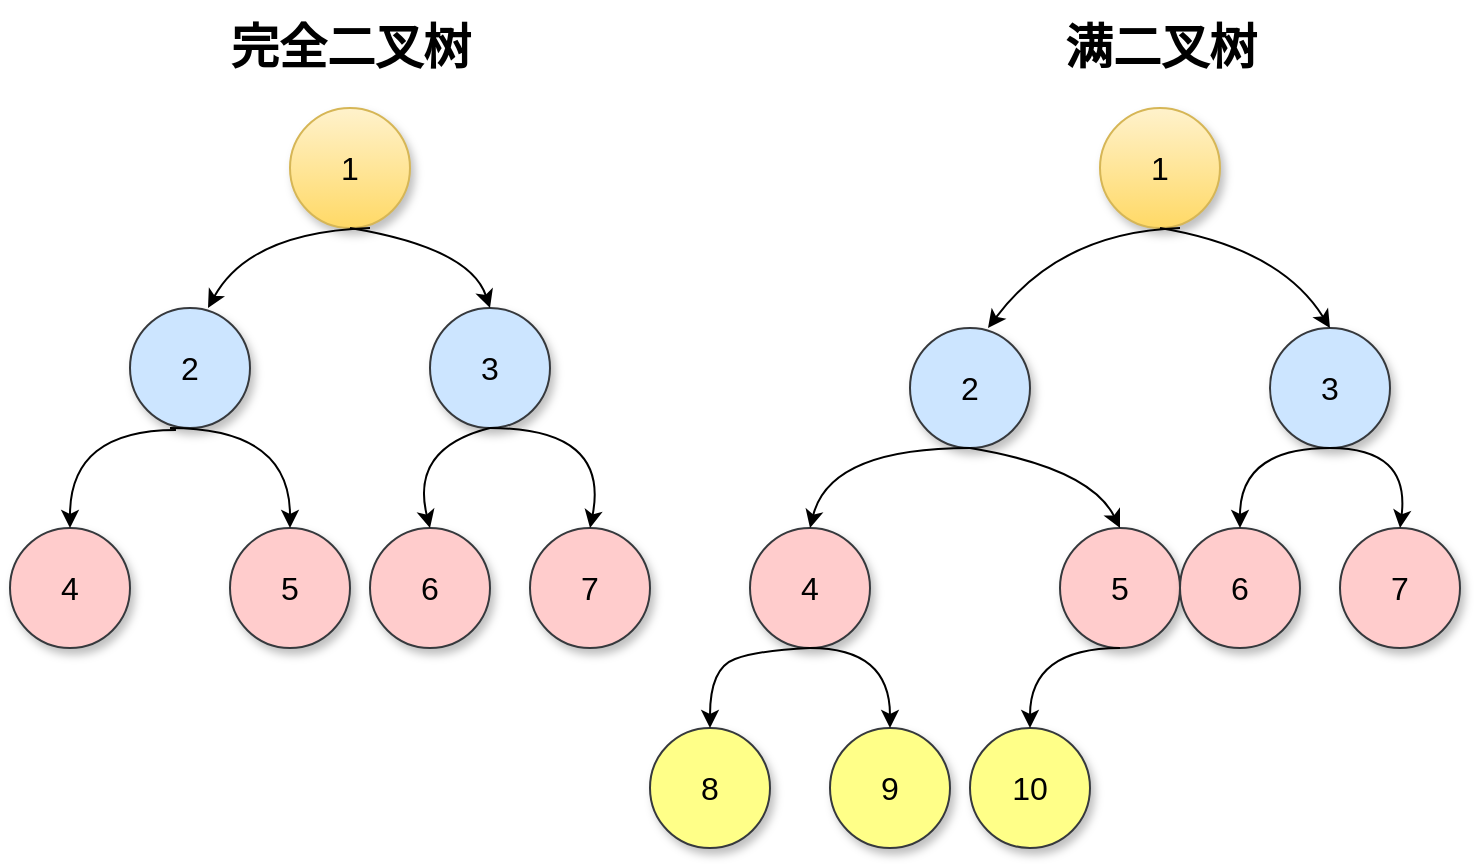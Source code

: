 <mxfile version="12.9.2" type="device"><diagram id="jwlh8EFO9TFk4S1qecxR" name="第 1 页"><mxGraphModel dx="793" dy="1610" grid="1" gridSize="10" guides="1" tooltips="1" connect="1" arrows="1" fold="1" page="1" pageScale="1" pageWidth="827" pageHeight="1169" math="0" shadow="0"><root><mxCell id="0"/><mxCell id="1" parent="0"/><mxCell id="CQP2Ccwu7_mk795dnPxK-2" value="1" style="ellipse;whiteSpace=wrap;html=1;aspect=fixed;shadow=1;gradientColor=#ffd966;fillColor=#fff2cc;strokeColor=#d6b656;fontSize=16;" vertex="1" parent="1"><mxGeometry x="200" y="30" width="60" height="60" as="geometry"/></mxCell><mxCell id="CQP2Ccwu7_mk795dnPxK-3" value="2" style="ellipse;whiteSpace=wrap;html=1;aspect=fixed;shadow=1;fillColor=#cce5ff;strokeColor=#36393d;fontSize=16;" vertex="1" parent="1"><mxGeometry x="120" y="130" width="60" height="60" as="geometry"/></mxCell><mxCell id="CQP2Ccwu7_mk795dnPxK-4" value="3" style="ellipse;whiteSpace=wrap;html=1;aspect=fixed;shadow=1;fillColor=#cce5ff;strokeColor=#36393d;fontSize=16;" vertex="1" parent="1"><mxGeometry x="270" y="130" width="60" height="60" as="geometry"/></mxCell><mxCell id="CQP2Ccwu7_mk795dnPxK-5" value="4" style="ellipse;whiteSpace=wrap;html=1;aspect=fixed;shadow=1;fillColor=#ffcccc;strokeColor=#36393d;fontSize=16;" vertex="1" parent="1"><mxGeometry x="60" y="240" width="60" height="60" as="geometry"/></mxCell><mxCell id="CQP2Ccwu7_mk795dnPxK-6" value="5" style="ellipse;whiteSpace=wrap;html=1;aspect=fixed;shadow=1;fillColor=#ffcccc;strokeColor=#36393d;fontSize=16;" vertex="1" parent="1"><mxGeometry x="170" y="240" width="60" height="60" as="geometry"/></mxCell><mxCell id="CQP2Ccwu7_mk795dnPxK-7" value="6" style="ellipse;whiteSpace=wrap;html=1;aspect=fixed;shadow=1;fillColor=#ffcccc;strokeColor=#36393d;fontSize=16;" vertex="1" parent="1"><mxGeometry x="240" y="240" width="60" height="60" as="geometry"/></mxCell><mxCell id="CQP2Ccwu7_mk795dnPxK-8" value="7" style="ellipse;whiteSpace=wrap;html=1;aspect=fixed;shadow=1;fillColor=#ffcccc;strokeColor=#36393d;fontSize=16;" vertex="1" parent="1"><mxGeometry x="320" y="240" width="60" height="60" as="geometry"/></mxCell><mxCell id="CQP2Ccwu7_mk795dnPxK-12" value="" style="endArrow=classic;html=1;entryX=0.65;entryY=0;entryDx=0;entryDy=0;entryPerimeter=0;curved=1;fontSize=16;" edge="1" parent="1" target="CQP2Ccwu7_mk795dnPxK-3"><mxGeometry width="50" height="50" relative="1" as="geometry"><mxPoint x="240" y="90" as="sourcePoint"/><mxPoint x="150" y="50" as="targetPoint"/><Array as="points"><mxPoint x="180" y="92"/></Array></mxGeometry></mxCell><mxCell id="CQP2Ccwu7_mk795dnPxK-13" value="" style="endArrow=classic;html=1;entryX=0.5;entryY=0;entryDx=0;entryDy=0;curved=1;fontSize=16;" edge="1" parent="1" target="CQP2Ccwu7_mk795dnPxK-4"><mxGeometry width="50" height="50" relative="1" as="geometry"><mxPoint x="230" y="90" as="sourcePoint"/><mxPoint x="390" y="50" as="targetPoint"/><Array as="points"><mxPoint x="290" y="100"/></Array></mxGeometry></mxCell><mxCell id="CQP2Ccwu7_mk795dnPxK-14" value="" style="endArrow=classic;html=1;entryX=0.5;entryY=0;entryDx=0;entryDy=0;exitX=0.383;exitY=1.017;exitDx=0;exitDy=0;exitPerimeter=0;curved=1;fontSize=16;" edge="1" parent="1" source="CQP2Ccwu7_mk795dnPxK-3" target="CQP2Ccwu7_mk795dnPxK-5"><mxGeometry width="50" height="50" relative="1" as="geometry"><mxPoint x="70" y="220" as="sourcePoint"/><mxPoint x="120" y="170" as="targetPoint"/><Array as="points"><mxPoint x="90" y="191"/></Array></mxGeometry></mxCell><mxCell id="CQP2Ccwu7_mk795dnPxK-15" value="" style="endArrow=classic;html=1;entryX=0.5;entryY=0;entryDx=0;entryDy=0;curved=1;fontSize=16;" edge="1" parent="1" target="CQP2Ccwu7_mk795dnPxK-6"><mxGeometry width="50" height="50" relative="1" as="geometry"><mxPoint x="140" y="190" as="sourcePoint"/><mxPoint x="270" y="180" as="targetPoint"/><Array as="points"><mxPoint x="200" y="190"/></Array></mxGeometry></mxCell><mxCell id="CQP2Ccwu7_mk795dnPxK-16" value="" style="endArrow=classic;html=1;exitX=0.5;exitY=1;exitDx=0;exitDy=0;entryX=0.5;entryY=0;entryDx=0;entryDy=0;curved=1;fontSize=16;" edge="1" parent="1" source="CQP2Ccwu7_mk795dnPxK-4" target="CQP2Ccwu7_mk795dnPxK-7"><mxGeometry width="50" height="50" relative="1" as="geometry"><mxPoint x="370" y="190" as="sourcePoint"/><mxPoint x="420" y="140" as="targetPoint"/><Array as="points"><mxPoint x="260" y="200"/></Array></mxGeometry></mxCell><mxCell id="CQP2Ccwu7_mk795dnPxK-17" value="" style="endArrow=classic;html=1;exitX=0.5;exitY=1;exitDx=0;exitDy=0;entryX=0.5;entryY=0;entryDx=0;entryDy=0;curved=1;fontSize=16;" edge="1" parent="1" source="CQP2Ccwu7_mk795dnPxK-4" target="CQP2Ccwu7_mk795dnPxK-8"><mxGeometry width="50" height="50" relative="1" as="geometry"><mxPoint x="400" y="230" as="sourcePoint"/><mxPoint x="450" y="180" as="targetPoint"/><Array as="points"><mxPoint x="360" y="190"/></Array></mxGeometry></mxCell><mxCell id="CQP2Ccwu7_mk795dnPxK-18" value="1" style="ellipse;whiteSpace=wrap;html=1;aspect=fixed;shadow=1;gradientColor=#ffd966;fillColor=#fff2cc;strokeColor=#d6b656;fontSize=16;" vertex="1" parent="1"><mxGeometry x="605" y="30" width="60" height="60" as="geometry"/></mxCell><mxCell id="CQP2Ccwu7_mk795dnPxK-19" value="2" style="ellipse;whiteSpace=wrap;html=1;aspect=fixed;shadow=1;fillColor=#cce5ff;strokeColor=#36393d;fontSize=16;" vertex="1" parent="1"><mxGeometry x="510" y="140" width="60" height="60" as="geometry"/></mxCell><mxCell id="CQP2Ccwu7_mk795dnPxK-20" value="3" style="ellipse;whiteSpace=wrap;html=1;aspect=fixed;shadow=1;fillColor=#cce5ff;strokeColor=#36393d;fontSize=16;" vertex="1" parent="1"><mxGeometry x="690" y="140" width="60" height="60" as="geometry"/></mxCell><mxCell id="CQP2Ccwu7_mk795dnPxK-21" value="4" style="ellipse;whiteSpace=wrap;html=1;aspect=fixed;shadow=1;fillColor=#ffcccc;strokeColor=#36393d;fontSize=16;" vertex="1" parent="1"><mxGeometry x="430" y="240" width="60" height="60" as="geometry"/></mxCell><mxCell id="CQP2Ccwu7_mk795dnPxK-22" value="5" style="ellipse;whiteSpace=wrap;html=1;aspect=fixed;shadow=1;fillColor=#ffcccc;strokeColor=#36393d;fontSize=16;" vertex="1" parent="1"><mxGeometry x="585" y="240" width="60" height="60" as="geometry"/></mxCell><mxCell id="CQP2Ccwu7_mk795dnPxK-23" value="6" style="ellipse;whiteSpace=wrap;html=1;aspect=fixed;shadow=1;fillColor=#ffcccc;strokeColor=#36393d;fontSize=16;" vertex="1" parent="1"><mxGeometry x="645" y="240" width="60" height="60" as="geometry"/></mxCell><mxCell id="CQP2Ccwu7_mk795dnPxK-24" value="7" style="ellipse;whiteSpace=wrap;html=1;aspect=fixed;shadow=1;fillColor=#ffcccc;strokeColor=#36393d;fontSize=16;" vertex="1" parent="1"><mxGeometry x="725" y="240" width="60" height="60" as="geometry"/></mxCell><mxCell id="CQP2Ccwu7_mk795dnPxK-25" value="" style="endArrow=classic;html=1;entryX=0.65;entryY=0;entryDx=0;entryDy=0;entryPerimeter=0;curved=1;fontSize=16;" edge="1" parent="1" target="CQP2Ccwu7_mk795dnPxK-19"><mxGeometry width="50" height="50" relative="1" as="geometry"><mxPoint x="645" y="90" as="sourcePoint"/><mxPoint x="555" y="50" as="targetPoint"/><Array as="points"><mxPoint x="585" y="92"/></Array></mxGeometry></mxCell><mxCell id="CQP2Ccwu7_mk795dnPxK-26" value="" style="endArrow=classic;html=1;entryX=0.5;entryY=0;entryDx=0;entryDy=0;curved=1;fontSize=16;" edge="1" parent="1" target="CQP2Ccwu7_mk795dnPxK-20"><mxGeometry width="50" height="50" relative="1" as="geometry"><mxPoint x="635" y="90" as="sourcePoint"/><mxPoint x="795" y="50" as="targetPoint"/><Array as="points"><mxPoint x="695" y="100"/></Array></mxGeometry></mxCell><mxCell id="CQP2Ccwu7_mk795dnPxK-28" value="" style="endArrow=classic;html=1;entryX=0.5;entryY=0;entryDx=0;entryDy=0;curved=1;fontSize=16;exitX=0.5;exitY=1;exitDx=0;exitDy=0;" edge="1" parent="1" target="CQP2Ccwu7_mk795dnPxK-22" source="CQP2Ccwu7_mk795dnPxK-19"><mxGeometry width="50" height="50" relative="1" as="geometry"><mxPoint x="545" y="190" as="sourcePoint"/><mxPoint x="675" y="180" as="targetPoint"/><Array as="points"><mxPoint x="600" y="210"/></Array></mxGeometry></mxCell><mxCell id="CQP2Ccwu7_mk795dnPxK-29" value="" style="endArrow=classic;html=1;exitX=0.5;exitY=1;exitDx=0;exitDy=0;entryX=0.5;entryY=0;entryDx=0;entryDy=0;curved=1;fontSize=16;" edge="1" parent="1" source="CQP2Ccwu7_mk795dnPxK-20" target="CQP2Ccwu7_mk795dnPxK-23"><mxGeometry width="50" height="50" relative="1" as="geometry"><mxPoint x="775" y="190" as="sourcePoint"/><mxPoint x="825" y="140" as="targetPoint"/><Array as="points"><mxPoint x="675" y="200"/></Array></mxGeometry></mxCell><mxCell id="CQP2Ccwu7_mk795dnPxK-30" value="" style="endArrow=classic;html=1;exitX=0.5;exitY=1;exitDx=0;exitDy=0;entryX=0.5;entryY=0;entryDx=0;entryDy=0;curved=1;fontSize=16;" edge="1" parent="1" source="CQP2Ccwu7_mk795dnPxK-20" target="CQP2Ccwu7_mk795dnPxK-24"><mxGeometry width="50" height="50" relative="1" as="geometry"><mxPoint x="805" y="230" as="sourcePoint"/><mxPoint x="855" y="180" as="targetPoint"/><Array as="points"><mxPoint x="760" y="200"/></Array></mxGeometry></mxCell><mxCell id="CQP2Ccwu7_mk795dnPxK-35" value="8" style="ellipse;whiteSpace=wrap;html=1;aspect=fixed;shadow=1;fillColor=#ffff88;strokeColor=#36393d;fontSize=16;" vertex="1" parent="1"><mxGeometry x="380" y="340" width="60" height="60" as="geometry"/></mxCell><mxCell id="CQP2Ccwu7_mk795dnPxK-36" value="9" style="ellipse;whiteSpace=wrap;html=1;aspect=fixed;shadow=1;fillColor=#ffff88;strokeColor=#36393d;fontSize=16;" vertex="1" parent="1"><mxGeometry x="470" y="340" width="60" height="60" as="geometry"/></mxCell><mxCell id="CQP2Ccwu7_mk795dnPxK-37" value="" style="endArrow=classic;html=1;entryX=0.5;entryY=0;entryDx=0;entryDy=0;curved=1;fontSize=16;exitX=0.5;exitY=1;exitDx=0;exitDy=0;" edge="1" parent="1" target="CQP2Ccwu7_mk795dnPxK-35" source="CQP2Ccwu7_mk795dnPxK-21"><mxGeometry width="50" height="50" relative="1" as="geometry"><mxPoint x="450" y="301" as="sourcePoint"/><mxPoint x="465" y="280" as="targetPoint"/><Array as="points"><mxPoint x="435" y="301"/><mxPoint x="410" y="310"/></Array></mxGeometry></mxCell><mxCell id="CQP2Ccwu7_mk795dnPxK-40" value="10" style="ellipse;whiteSpace=wrap;html=1;aspect=fixed;shadow=1;fillColor=#ffff88;strokeColor=#36393d;fontSize=16;" vertex="1" parent="1"><mxGeometry x="540" y="340" width="60" height="60" as="geometry"/></mxCell><mxCell id="CQP2Ccwu7_mk795dnPxK-41" value="" style="endArrow=classic;html=1;fontSize=16;entryX=0.5;entryY=0;entryDx=0;entryDy=0;exitX=0.5;exitY=1;exitDx=0;exitDy=0;curved=1;" edge="1" parent="1" source="CQP2Ccwu7_mk795dnPxK-19" target="CQP2Ccwu7_mk795dnPxK-21"><mxGeometry width="50" height="50" relative="1" as="geometry"><mxPoint x="440" y="210" as="sourcePoint"/><mxPoint x="490" y="160" as="targetPoint"/><Array as="points"><mxPoint x="470" y="200"/></Array></mxGeometry></mxCell><mxCell id="CQP2Ccwu7_mk795dnPxK-42" value="" style="endArrow=classic;html=1;fontSize=16;entryX=0.5;entryY=0;entryDx=0;entryDy=0;curved=1;" edge="1" parent="1" target="CQP2Ccwu7_mk795dnPxK-36"><mxGeometry width="50" height="50" relative="1" as="geometry"><mxPoint x="460" y="300" as="sourcePoint"/><mxPoint x="570" y="280" as="targetPoint"/><Array as="points"><mxPoint x="500" y="300"/></Array></mxGeometry></mxCell><mxCell id="CQP2Ccwu7_mk795dnPxK-43" value="" style="endArrow=classic;html=1;fontSize=16;exitX=0.5;exitY=1;exitDx=0;exitDy=0;entryX=0.5;entryY=0;entryDx=0;entryDy=0;curved=1;" edge="1" parent="1" source="CQP2Ccwu7_mk795dnPxK-22" target="CQP2Ccwu7_mk795dnPxK-40"><mxGeometry width="50" height="50" relative="1" as="geometry"><mxPoint x="670" y="400" as="sourcePoint"/><mxPoint x="720" y="350" as="targetPoint"/><Array as="points"><mxPoint x="570" y="300"/></Array></mxGeometry></mxCell><mxCell id="CQP2Ccwu7_mk795dnPxK-44" value="完全二叉树" style="text;strokeColor=none;fillColor=none;html=1;fontSize=24;fontStyle=1;verticalAlign=middle;align=center;shadow=1;" vertex="1" parent="1"><mxGeometry x="180" y="-20" width="100" height="40" as="geometry"/></mxCell><mxCell id="CQP2Ccwu7_mk795dnPxK-45" value="满二叉树" style="text;strokeColor=none;fillColor=none;html=1;fontSize=24;fontStyle=1;verticalAlign=middle;align=center;shadow=1;" vertex="1" parent="1"><mxGeometry x="585" y="-20" width="100" height="40" as="geometry"/></mxCell></root></mxGraphModel></diagram></mxfile>